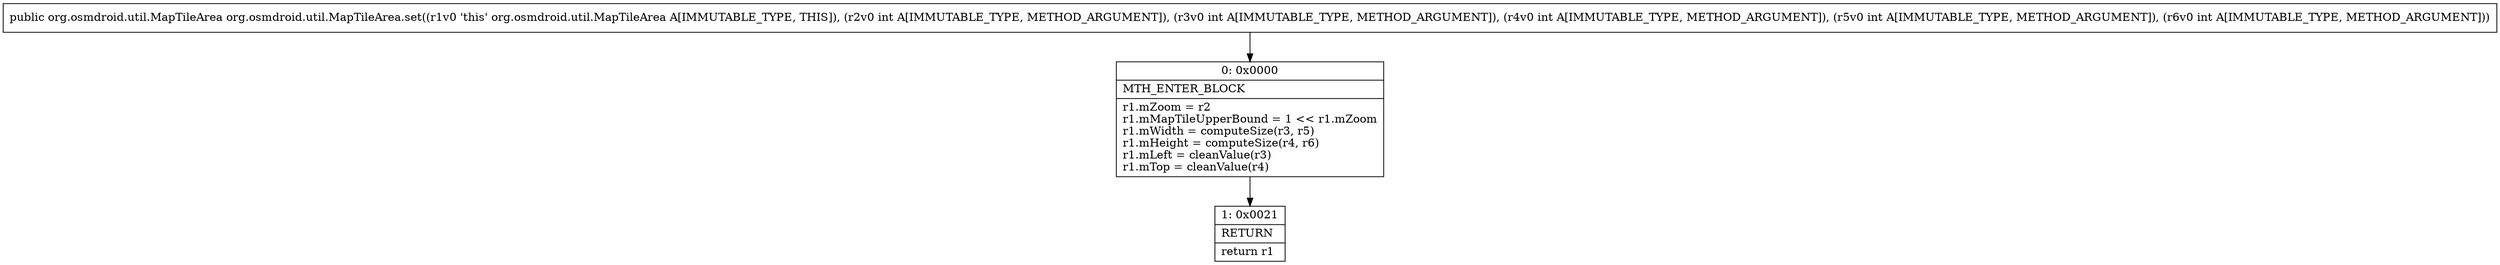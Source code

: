 digraph "CFG fororg.osmdroid.util.MapTileArea.set(IIIII)Lorg\/osmdroid\/util\/MapTileArea;" {
Node_0 [shape=record,label="{0\:\ 0x0000|MTH_ENTER_BLOCK\l|r1.mZoom = r2\lr1.mMapTileUpperBound = 1 \<\< r1.mZoom\lr1.mWidth = computeSize(r3, r5)\lr1.mHeight = computeSize(r4, r6)\lr1.mLeft = cleanValue(r3)\lr1.mTop = cleanValue(r4)\l}"];
Node_1 [shape=record,label="{1\:\ 0x0021|RETURN\l|return r1\l}"];
MethodNode[shape=record,label="{public org.osmdroid.util.MapTileArea org.osmdroid.util.MapTileArea.set((r1v0 'this' org.osmdroid.util.MapTileArea A[IMMUTABLE_TYPE, THIS]), (r2v0 int A[IMMUTABLE_TYPE, METHOD_ARGUMENT]), (r3v0 int A[IMMUTABLE_TYPE, METHOD_ARGUMENT]), (r4v0 int A[IMMUTABLE_TYPE, METHOD_ARGUMENT]), (r5v0 int A[IMMUTABLE_TYPE, METHOD_ARGUMENT]), (r6v0 int A[IMMUTABLE_TYPE, METHOD_ARGUMENT])) }"];
MethodNode -> Node_0;
Node_0 -> Node_1;
}

